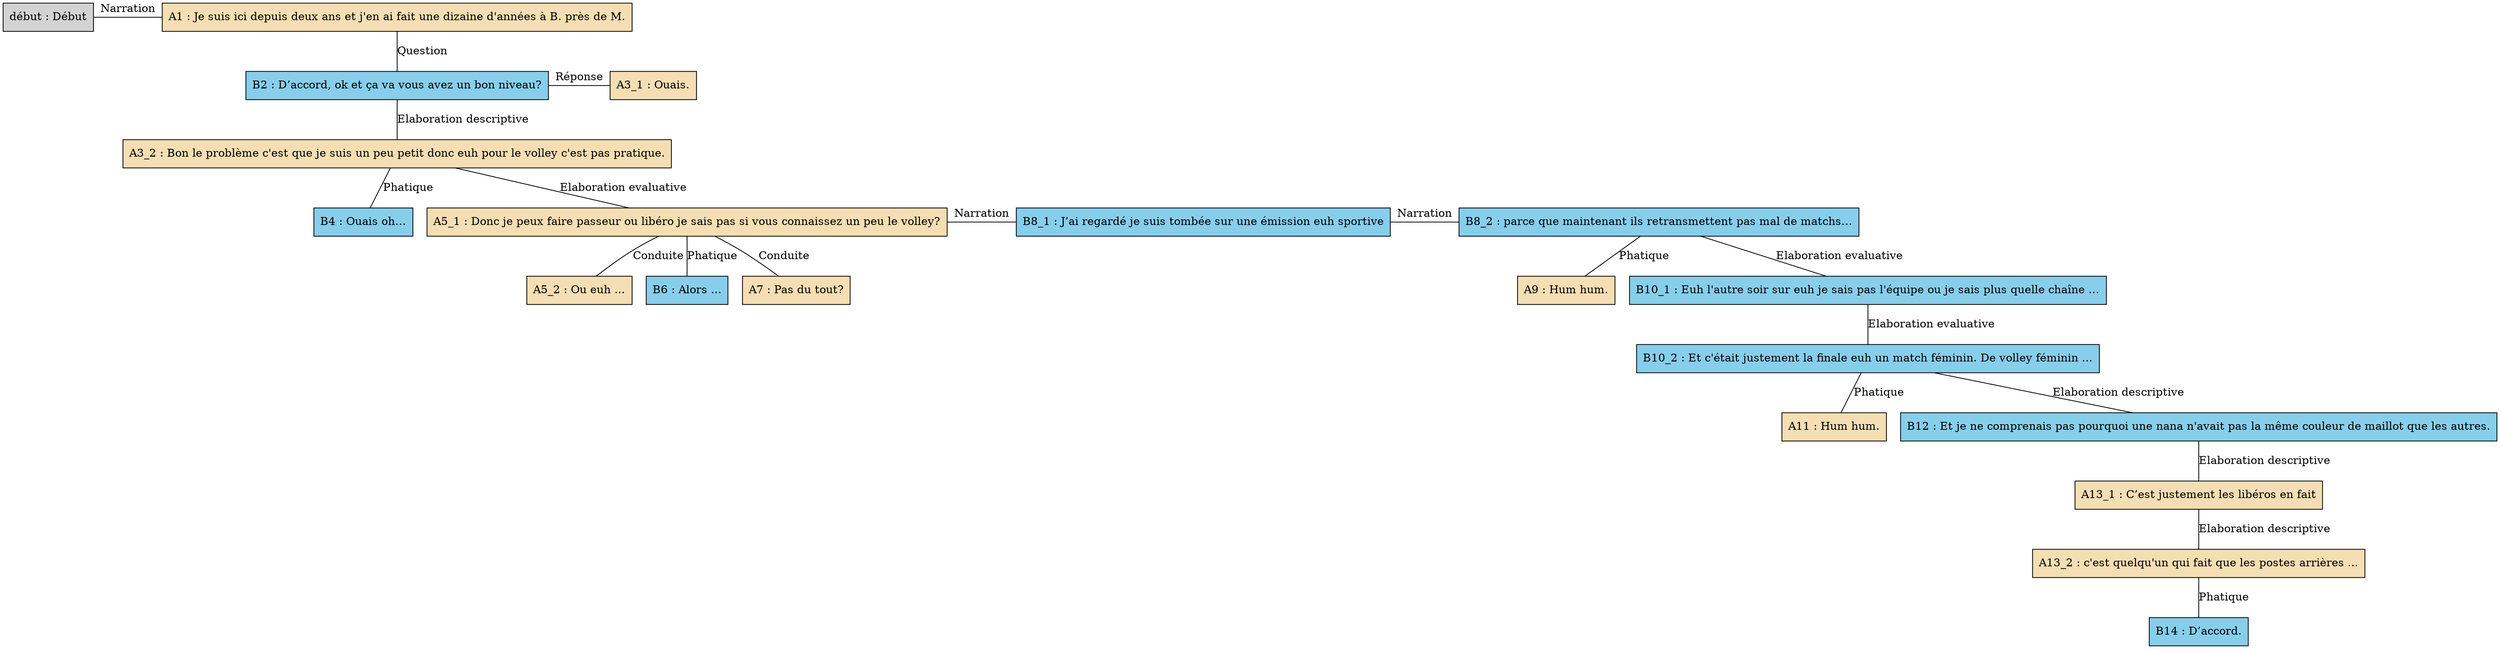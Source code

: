 digraph A10 {
	node [shape=box style=filled]
	"début" [label="début : Début"]
	A1 [label="A1 : Je suis ici depuis deux ans et j'en ai fait une dizaine d'années à B. près de M." fillcolor=wheat]
	B2 [label="B2 : D’accord, ok et ça va vous avez un bon niveau?" fillcolor=skyblue]
	A3_1 [label="A3_1 : Ouais." fillcolor=wheat]
	A3_2 [label="A3_2 : Bon le problème c'est que je suis un peu petit donc euh pour le volley c'est pas pratique." fillcolor=wheat]
	B4 [label="B4 : Ouais oh…" fillcolor=skyblue]
	A5_1 [label="A5_1 : Donc je peux faire passeur ou libéro je sais pas si vous connaissez un peu le volley?" fillcolor=wheat]
	A5_2 [label="A5_2 : Ou euh ..." fillcolor=wheat]
	B6 [label="B6 : Alors ..." fillcolor=skyblue]
	A7 [label="A7 : Pas du tout?" fillcolor=wheat]
	B8_1 [label="B8_1 : J’ai regardé je suis tombée sur une émission euh sportive" fillcolor=skyblue]
	B8_2 [label="B8_2 : parce que maintenant ils retransmettent pas mal de matchs…" fillcolor=skyblue]
	A9 [label="A9 : Hum hum." fillcolor=wheat]
	B10_1 [label="B10_1 : Euh l'autre soir sur euh je sais pas l'équipe ou je sais plus quelle chaîne …" fillcolor=skyblue]
	B10_2 [label="B10_2 : Et c'était justement la finale euh un match féminin. De volley féminin ..." fillcolor=skyblue]
	A11 [label="A11 : Hum hum." fillcolor=wheat]
	B12 [label="B12 : Et je ne comprenais pas pourquoi une nana n'avait pas la même couleur de maillot que les autres." fillcolor=skyblue]
	A13_1 [label="A13_1 : C’est justement les libéros en fait" fillcolor=wheat]
	A13_2 [label="A13_2 : c'est quelqu'un qui fait que les postes arrières ..." fillcolor=wheat]
	B14 [label="B14 : D’accord." fillcolor=skyblue]
	{
		rank=same
		"début"
		A1
		"début" -> A1 [label=Narration dir=none]
	}
	A1 -> B2 [label=Question dir=none]
	{
		rank=same
		B2
		A3_1
		B2 -> A3_1 [label="Réponse" dir=none]
	}
	B2 -> A3_2 [label="Elaboration descriptive" dir=none]
	A3_2 -> B4 [label=Phatique dir=none]
	A3_2 -> A5_1 [label="Elaboration evaluative" dir=none]
	A5_1 -> A5_2 [label=Conduite dir=none]
	A5_1 -> B6 [label=Phatique dir=none]
	A5_1 -> A7 [label=Conduite dir=none]
	{
		rank=same
		A5_1
		B8_1
		A5_1 -> B8_1 [label=Narration dir=none]
	}
	{
		rank=same
		B8_1
		B8_2
		B8_1 -> B8_2 [label=Narration dir=none]
	}
	B8_2 -> A9 [label=Phatique dir=none]
	B10_2 -> A11 [label=Phatique dir=none]
	B8_2 -> B10_1 [label="Elaboration evaluative" dir=none]
	B10_1 -> B10_2 [label="Elaboration evaluative" dir=none]
	B10_2 -> B12 [label="Elaboration descriptive" dir=none]
	B12 -> A13_1 [label="Elaboration descriptive" dir=none]
	A13_1 -> A13_2 [label="Elaboration descriptive" dir=none]
	A13_2 -> B14 [label=Phatique dir=none]
}
